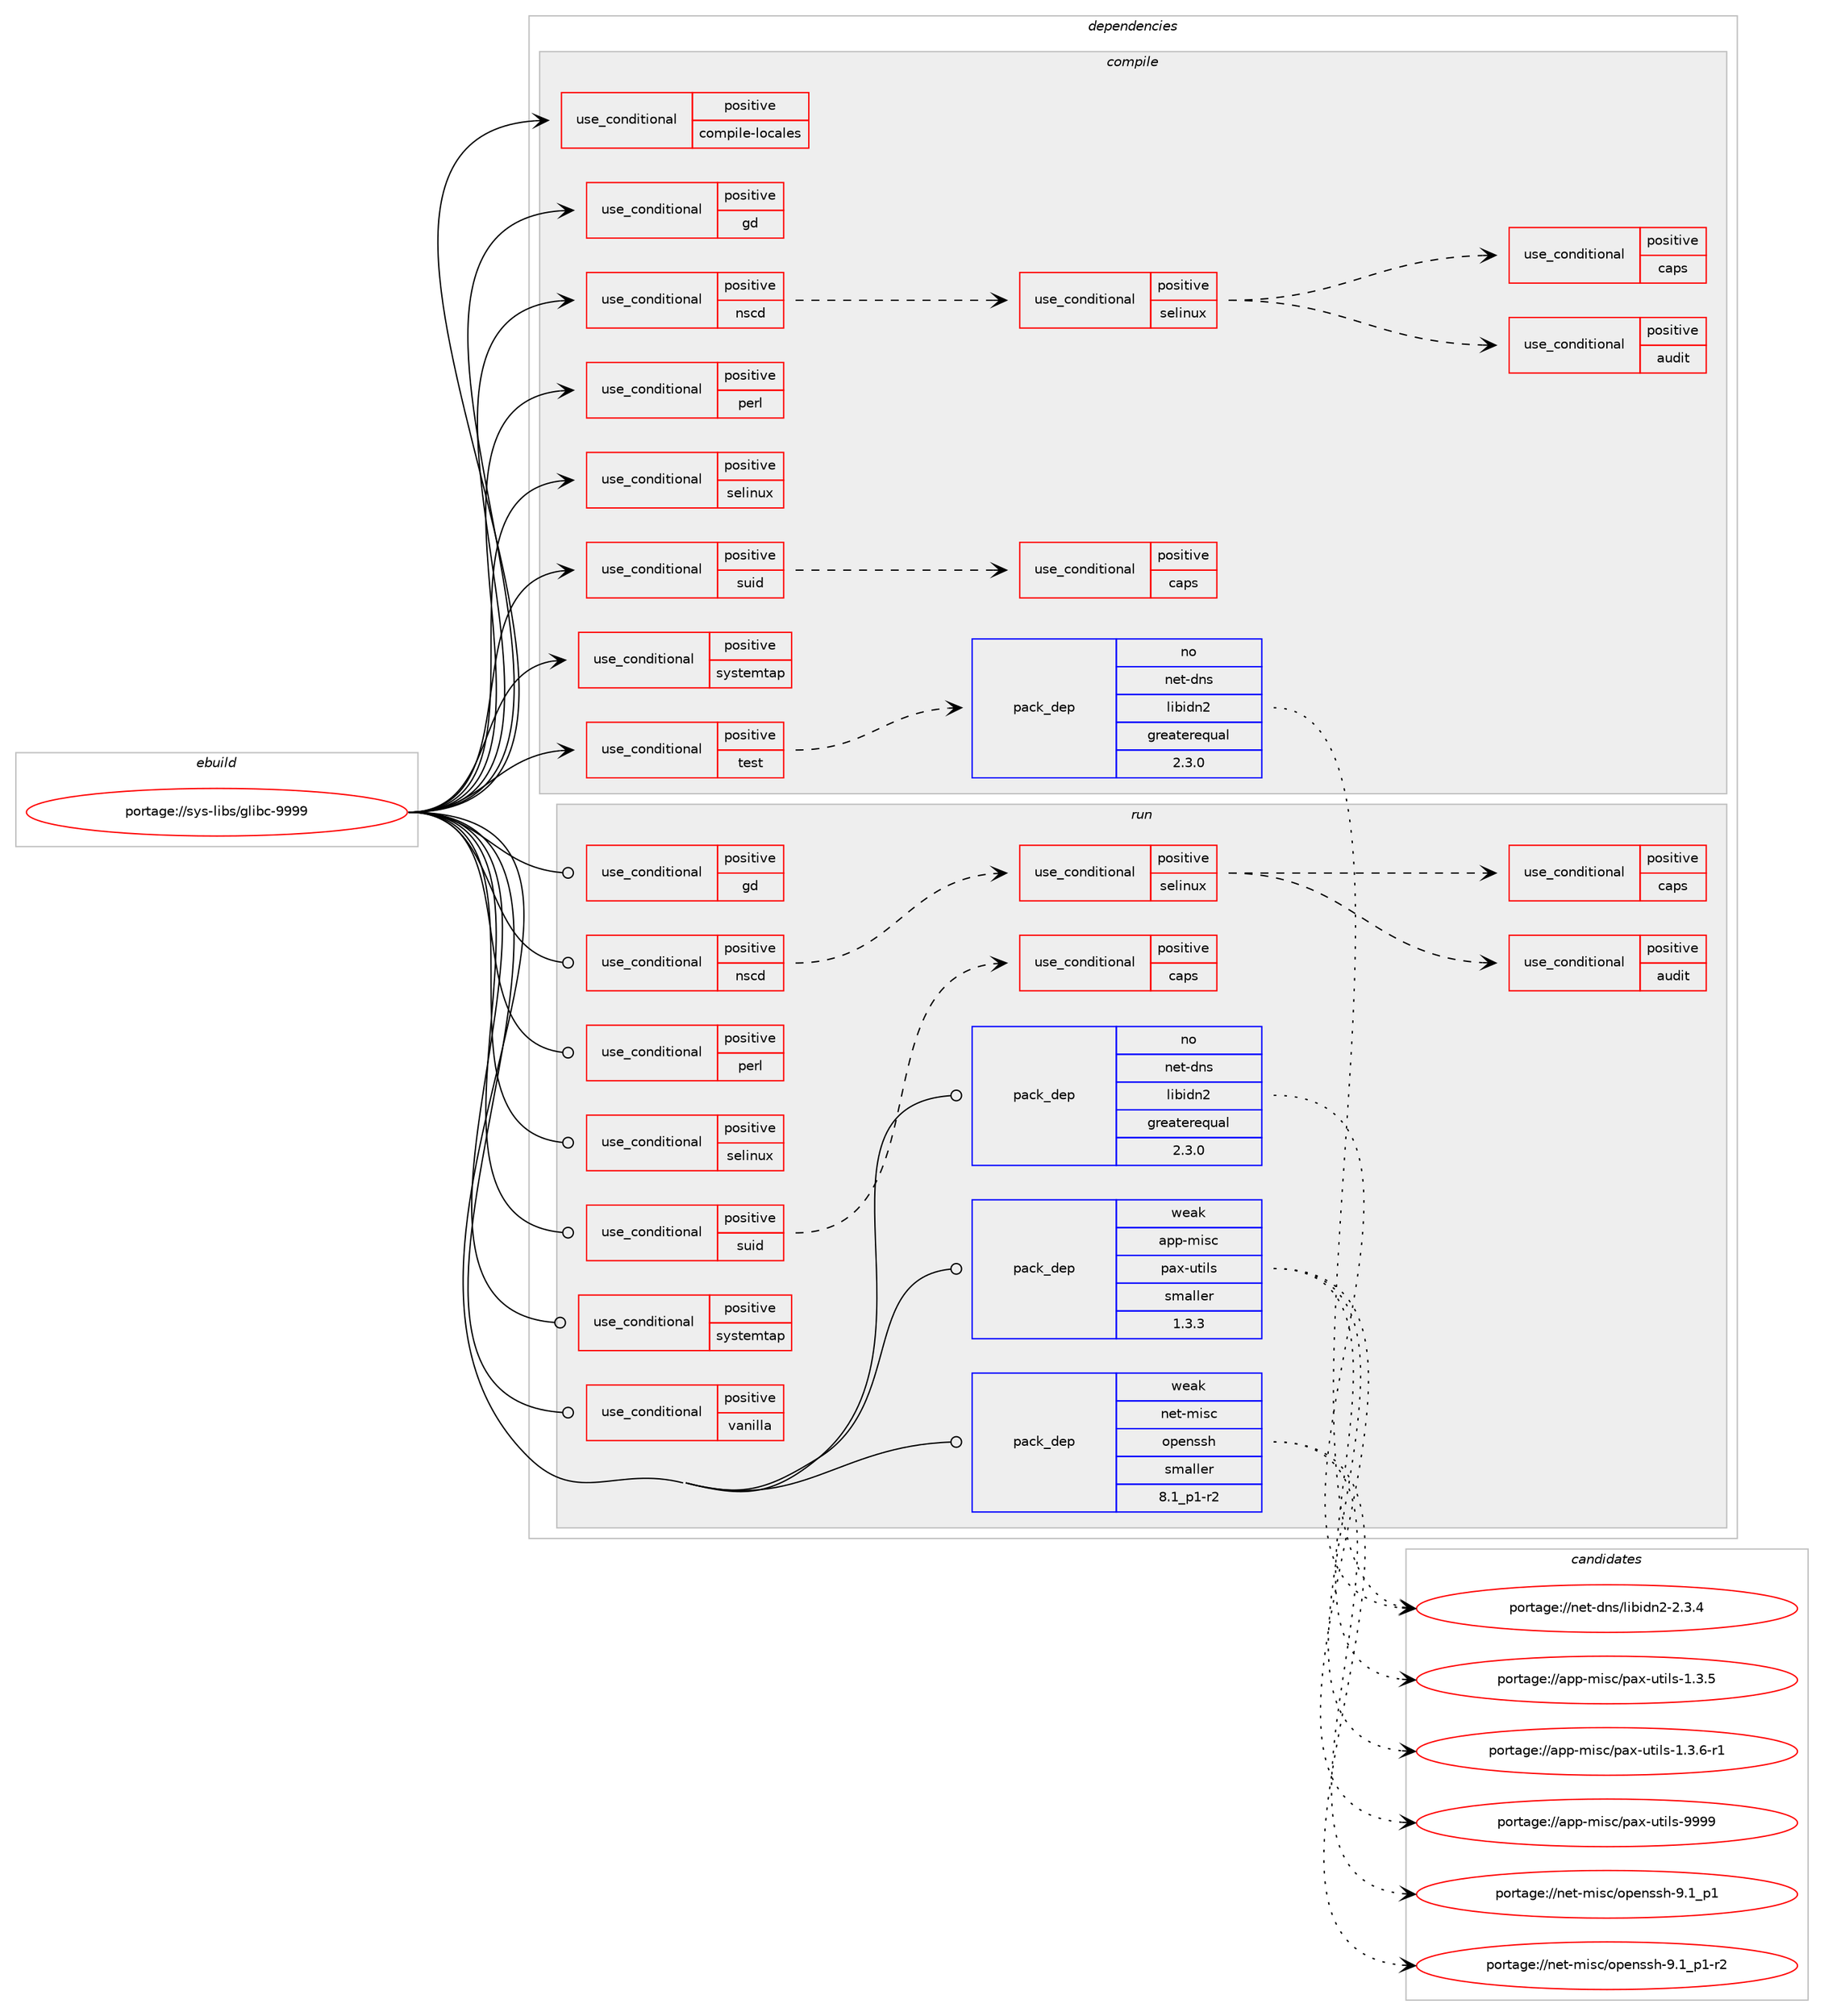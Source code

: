 digraph prolog {

# *************
# Graph options
# *************

newrank=true;
concentrate=true;
compound=true;
graph [rankdir=LR,fontname=Helvetica,fontsize=10,ranksep=1.5];#, ranksep=2.5, nodesep=0.2];
edge  [arrowhead=vee];
node  [fontname=Helvetica,fontsize=10];

# **********
# The ebuild
# **********

subgraph cluster_leftcol {
color=gray;
rank=same;
label=<<i>ebuild</i>>;
id [label="portage://sys-libs/glibc-9999", color=red, width=4, href="../sys-libs/glibc-9999.svg"];
}

# ****************
# The dependencies
# ****************

subgraph cluster_midcol {
color=gray;
label=<<i>dependencies</i>>;
subgraph cluster_compile {
fillcolor="#eeeeee";
style=filled;
label=<<i>compile</i>>;
subgraph cond5498 {
dependency8404 [label=<<TABLE BORDER="0" CELLBORDER="1" CELLSPACING="0" CELLPADDING="4"><TR><TD ROWSPAN="3" CELLPADDING="10">use_conditional</TD></TR><TR><TD>positive</TD></TR><TR><TD>compile-locales</TD></TR></TABLE>>, shape=none, color=red];
# *** BEGIN UNKNOWN DEPENDENCY TYPE (TODO) ***
# dependency8404 -> package_dependency(portage://sys-libs/glibc-9999,install,no,app-arch,gzip,none,[,,],[],[])
# *** END UNKNOWN DEPENDENCY TYPE (TODO) ***

# *** BEGIN UNKNOWN DEPENDENCY TYPE (TODO) ***
# dependency8404 -> package_dependency(portage://sys-libs/glibc-9999,install,no,sys-apps,grep,none,[,,],[],[])
# *** END UNKNOWN DEPENDENCY TYPE (TODO) ***

# *** BEGIN UNKNOWN DEPENDENCY TYPE (TODO) ***
# dependency8404 -> package_dependency(portage://sys-libs/glibc-9999,install,no,app-alternatives,awk,none,[,,],[],[])
# *** END UNKNOWN DEPENDENCY TYPE (TODO) ***

}
id:e -> dependency8404:w [weight=20,style="solid",arrowhead="vee"];
subgraph cond5499 {
dependency8405 [label=<<TABLE BORDER="0" CELLBORDER="1" CELLSPACING="0" CELLPADDING="4"><TR><TD ROWSPAN="3" CELLPADDING="10">use_conditional</TD></TR><TR><TD>positive</TD></TR><TR><TD>gd</TD></TR></TABLE>>, shape=none, color=red];
# *** BEGIN UNKNOWN DEPENDENCY TYPE (TODO) ***
# dependency8405 -> package_dependency(portage://sys-libs/glibc-9999,install,no,media-libs,gd,none,[,,],[slot(2),equal],[])
# *** END UNKNOWN DEPENDENCY TYPE (TODO) ***

}
id:e -> dependency8405:w [weight=20,style="solid",arrowhead="vee"];
subgraph cond5500 {
dependency8406 [label=<<TABLE BORDER="0" CELLBORDER="1" CELLSPACING="0" CELLPADDING="4"><TR><TD ROWSPAN="3" CELLPADDING="10">use_conditional</TD></TR><TR><TD>positive</TD></TR><TR><TD>nscd</TD></TR></TABLE>>, shape=none, color=red];
subgraph cond5501 {
dependency8407 [label=<<TABLE BORDER="0" CELLBORDER="1" CELLSPACING="0" CELLPADDING="4"><TR><TD ROWSPAN="3" CELLPADDING="10">use_conditional</TD></TR><TR><TD>positive</TD></TR><TR><TD>selinux</TD></TR></TABLE>>, shape=none, color=red];
subgraph cond5502 {
dependency8408 [label=<<TABLE BORDER="0" CELLBORDER="1" CELLSPACING="0" CELLPADDING="4"><TR><TD ROWSPAN="3" CELLPADDING="10">use_conditional</TD></TR><TR><TD>positive</TD></TR><TR><TD>audit</TD></TR></TABLE>>, shape=none, color=red];
# *** BEGIN UNKNOWN DEPENDENCY TYPE (TODO) ***
# dependency8408 -> package_dependency(portage://sys-libs/glibc-9999,install,no,sys-process,audit,none,[,,],[],[])
# *** END UNKNOWN DEPENDENCY TYPE (TODO) ***

}
dependency8407:e -> dependency8408:w [weight=20,style="dashed",arrowhead="vee"];
subgraph cond5503 {
dependency8409 [label=<<TABLE BORDER="0" CELLBORDER="1" CELLSPACING="0" CELLPADDING="4"><TR><TD ROWSPAN="3" CELLPADDING="10">use_conditional</TD></TR><TR><TD>positive</TD></TR><TR><TD>caps</TD></TR></TABLE>>, shape=none, color=red];
# *** BEGIN UNKNOWN DEPENDENCY TYPE (TODO) ***
# dependency8409 -> package_dependency(portage://sys-libs/glibc-9999,install,no,sys-libs,libcap,none,[,,],[],[])
# *** END UNKNOWN DEPENDENCY TYPE (TODO) ***

}
dependency8407:e -> dependency8409:w [weight=20,style="dashed",arrowhead="vee"];
}
dependency8406:e -> dependency8407:w [weight=20,style="dashed",arrowhead="vee"];
}
id:e -> dependency8406:w [weight=20,style="solid",arrowhead="vee"];
subgraph cond5504 {
dependency8410 [label=<<TABLE BORDER="0" CELLBORDER="1" CELLSPACING="0" CELLPADDING="4"><TR><TD ROWSPAN="3" CELLPADDING="10">use_conditional</TD></TR><TR><TD>positive</TD></TR><TR><TD>perl</TD></TR></TABLE>>, shape=none, color=red];
# *** BEGIN UNKNOWN DEPENDENCY TYPE (TODO) ***
# dependency8410 -> package_dependency(portage://sys-libs/glibc-9999,install,no,dev-lang,perl,none,[,,],[],[])
# *** END UNKNOWN DEPENDENCY TYPE (TODO) ***

}
id:e -> dependency8410:w [weight=20,style="solid",arrowhead="vee"];
subgraph cond5505 {
dependency8411 [label=<<TABLE BORDER="0" CELLBORDER="1" CELLSPACING="0" CELLPADDING="4"><TR><TD ROWSPAN="3" CELLPADDING="10">use_conditional</TD></TR><TR><TD>positive</TD></TR><TR><TD>selinux</TD></TR></TABLE>>, shape=none, color=red];
# *** BEGIN UNKNOWN DEPENDENCY TYPE (TODO) ***
# dependency8411 -> package_dependency(portage://sys-libs/glibc-9999,install,no,sys-libs,libselinux,none,[,,],[],[])
# *** END UNKNOWN DEPENDENCY TYPE (TODO) ***

}
id:e -> dependency8411:w [weight=20,style="solid",arrowhead="vee"];
subgraph cond5506 {
dependency8412 [label=<<TABLE BORDER="0" CELLBORDER="1" CELLSPACING="0" CELLPADDING="4"><TR><TD ROWSPAN="3" CELLPADDING="10">use_conditional</TD></TR><TR><TD>positive</TD></TR><TR><TD>suid</TD></TR></TABLE>>, shape=none, color=red];
subgraph cond5507 {
dependency8413 [label=<<TABLE BORDER="0" CELLBORDER="1" CELLSPACING="0" CELLPADDING="4"><TR><TD ROWSPAN="3" CELLPADDING="10">use_conditional</TD></TR><TR><TD>positive</TD></TR><TR><TD>caps</TD></TR></TABLE>>, shape=none, color=red];
# *** BEGIN UNKNOWN DEPENDENCY TYPE (TODO) ***
# dependency8413 -> package_dependency(portage://sys-libs/glibc-9999,install,no,sys-libs,libcap,none,[,,],[],[])
# *** END UNKNOWN DEPENDENCY TYPE (TODO) ***

}
dependency8412:e -> dependency8413:w [weight=20,style="dashed",arrowhead="vee"];
}
id:e -> dependency8412:w [weight=20,style="solid",arrowhead="vee"];
subgraph cond5508 {
dependency8414 [label=<<TABLE BORDER="0" CELLBORDER="1" CELLSPACING="0" CELLPADDING="4"><TR><TD ROWSPAN="3" CELLPADDING="10">use_conditional</TD></TR><TR><TD>positive</TD></TR><TR><TD>systemtap</TD></TR></TABLE>>, shape=none, color=red];
# *** BEGIN UNKNOWN DEPENDENCY TYPE (TODO) ***
# dependency8414 -> package_dependency(portage://sys-libs/glibc-9999,install,no,dev-util,systemtap,none,[,,],[],[])
# *** END UNKNOWN DEPENDENCY TYPE (TODO) ***

}
id:e -> dependency8414:w [weight=20,style="solid",arrowhead="vee"];
subgraph cond5509 {
dependency8415 [label=<<TABLE BORDER="0" CELLBORDER="1" CELLSPACING="0" CELLPADDING="4"><TR><TD ROWSPAN="3" CELLPADDING="10">use_conditional</TD></TR><TR><TD>positive</TD></TR><TR><TD>test</TD></TR></TABLE>>, shape=none, color=red];
subgraph pack2841 {
dependency8416 [label=<<TABLE BORDER="0" CELLBORDER="1" CELLSPACING="0" CELLPADDING="4" WIDTH="220"><TR><TD ROWSPAN="6" CELLPADDING="30">pack_dep</TD></TR><TR><TD WIDTH="110">no</TD></TR><TR><TD>net-dns</TD></TR><TR><TD>libidn2</TD></TR><TR><TD>greaterequal</TD></TR><TR><TD>2.3.0</TD></TR></TABLE>>, shape=none, color=blue];
}
dependency8415:e -> dependency8416:w [weight=20,style="dashed",arrowhead="vee"];
}
id:e -> dependency8415:w [weight=20,style="solid",arrowhead="vee"];
# *** BEGIN UNKNOWN DEPENDENCY TYPE (TODO) ***
# id -> package_dependency(portage://sys-libs/glibc-9999,install,no,virtual,os-headers,none,[,,],[],[])
# *** END UNKNOWN DEPENDENCY TYPE (TODO) ***

}
subgraph cluster_compileandrun {
fillcolor="#eeeeee";
style=filled;
label=<<i>compile and run</i>>;
}
subgraph cluster_run {
fillcolor="#eeeeee";
style=filled;
label=<<i>run</i>>;
subgraph cond5510 {
dependency8417 [label=<<TABLE BORDER="0" CELLBORDER="1" CELLSPACING="0" CELLPADDING="4"><TR><TD ROWSPAN="3" CELLPADDING="10">use_conditional</TD></TR><TR><TD>positive</TD></TR><TR><TD>gd</TD></TR></TABLE>>, shape=none, color=red];
# *** BEGIN UNKNOWN DEPENDENCY TYPE (TODO) ***
# dependency8417 -> package_dependency(portage://sys-libs/glibc-9999,run,no,media-libs,gd,none,[,,],[slot(2),equal],[])
# *** END UNKNOWN DEPENDENCY TYPE (TODO) ***

}
id:e -> dependency8417:w [weight=20,style="solid",arrowhead="odot"];
subgraph cond5511 {
dependency8418 [label=<<TABLE BORDER="0" CELLBORDER="1" CELLSPACING="0" CELLPADDING="4"><TR><TD ROWSPAN="3" CELLPADDING="10">use_conditional</TD></TR><TR><TD>positive</TD></TR><TR><TD>nscd</TD></TR></TABLE>>, shape=none, color=red];
subgraph cond5512 {
dependency8419 [label=<<TABLE BORDER="0" CELLBORDER="1" CELLSPACING="0" CELLPADDING="4"><TR><TD ROWSPAN="3" CELLPADDING="10">use_conditional</TD></TR><TR><TD>positive</TD></TR><TR><TD>selinux</TD></TR></TABLE>>, shape=none, color=red];
subgraph cond5513 {
dependency8420 [label=<<TABLE BORDER="0" CELLBORDER="1" CELLSPACING="0" CELLPADDING="4"><TR><TD ROWSPAN="3" CELLPADDING="10">use_conditional</TD></TR><TR><TD>positive</TD></TR><TR><TD>audit</TD></TR></TABLE>>, shape=none, color=red];
# *** BEGIN UNKNOWN DEPENDENCY TYPE (TODO) ***
# dependency8420 -> package_dependency(portage://sys-libs/glibc-9999,run,no,sys-process,audit,none,[,,],[],[])
# *** END UNKNOWN DEPENDENCY TYPE (TODO) ***

}
dependency8419:e -> dependency8420:w [weight=20,style="dashed",arrowhead="vee"];
subgraph cond5514 {
dependency8421 [label=<<TABLE BORDER="0" CELLBORDER="1" CELLSPACING="0" CELLPADDING="4"><TR><TD ROWSPAN="3" CELLPADDING="10">use_conditional</TD></TR><TR><TD>positive</TD></TR><TR><TD>caps</TD></TR></TABLE>>, shape=none, color=red];
# *** BEGIN UNKNOWN DEPENDENCY TYPE (TODO) ***
# dependency8421 -> package_dependency(portage://sys-libs/glibc-9999,run,no,sys-libs,libcap,none,[,,],[],[])
# *** END UNKNOWN DEPENDENCY TYPE (TODO) ***

}
dependency8419:e -> dependency8421:w [weight=20,style="dashed",arrowhead="vee"];
}
dependency8418:e -> dependency8419:w [weight=20,style="dashed",arrowhead="vee"];
}
id:e -> dependency8418:w [weight=20,style="solid",arrowhead="odot"];
subgraph cond5515 {
dependency8422 [label=<<TABLE BORDER="0" CELLBORDER="1" CELLSPACING="0" CELLPADDING="4"><TR><TD ROWSPAN="3" CELLPADDING="10">use_conditional</TD></TR><TR><TD>positive</TD></TR><TR><TD>perl</TD></TR></TABLE>>, shape=none, color=red];
# *** BEGIN UNKNOWN DEPENDENCY TYPE (TODO) ***
# dependency8422 -> package_dependency(portage://sys-libs/glibc-9999,run,no,dev-lang,perl,none,[,,],[],[])
# *** END UNKNOWN DEPENDENCY TYPE (TODO) ***

}
id:e -> dependency8422:w [weight=20,style="solid",arrowhead="odot"];
subgraph cond5516 {
dependency8423 [label=<<TABLE BORDER="0" CELLBORDER="1" CELLSPACING="0" CELLPADDING="4"><TR><TD ROWSPAN="3" CELLPADDING="10">use_conditional</TD></TR><TR><TD>positive</TD></TR><TR><TD>selinux</TD></TR></TABLE>>, shape=none, color=red];
# *** BEGIN UNKNOWN DEPENDENCY TYPE (TODO) ***
# dependency8423 -> package_dependency(portage://sys-libs/glibc-9999,run,no,sys-libs,libselinux,none,[,,],[],[])
# *** END UNKNOWN DEPENDENCY TYPE (TODO) ***

}
id:e -> dependency8423:w [weight=20,style="solid",arrowhead="odot"];
subgraph cond5517 {
dependency8424 [label=<<TABLE BORDER="0" CELLBORDER="1" CELLSPACING="0" CELLPADDING="4"><TR><TD ROWSPAN="3" CELLPADDING="10">use_conditional</TD></TR><TR><TD>positive</TD></TR><TR><TD>suid</TD></TR></TABLE>>, shape=none, color=red];
subgraph cond5518 {
dependency8425 [label=<<TABLE BORDER="0" CELLBORDER="1" CELLSPACING="0" CELLPADDING="4"><TR><TD ROWSPAN="3" CELLPADDING="10">use_conditional</TD></TR><TR><TD>positive</TD></TR><TR><TD>caps</TD></TR></TABLE>>, shape=none, color=red];
# *** BEGIN UNKNOWN DEPENDENCY TYPE (TODO) ***
# dependency8425 -> package_dependency(portage://sys-libs/glibc-9999,run,no,sys-libs,libcap,none,[,,],[],[])
# *** END UNKNOWN DEPENDENCY TYPE (TODO) ***

}
dependency8424:e -> dependency8425:w [weight=20,style="dashed",arrowhead="vee"];
}
id:e -> dependency8424:w [weight=20,style="solid",arrowhead="odot"];
subgraph cond5519 {
dependency8426 [label=<<TABLE BORDER="0" CELLBORDER="1" CELLSPACING="0" CELLPADDING="4"><TR><TD ROWSPAN="3" CELLPADDING="10">use_conditional</TD></TR><TR><TD>positive</TD></TR><TR><TD>systemtap</TD></TR></TABLE>>, shape=none, color=red];
# *** BEGIN UNKNOWN DEPENDENCY TYPE (TODO) ***
# dependency8426 -> package_dependency(portage://sys-libs/glibc-9999,run,no,dev-util,systemtap,none,[,,],[],[])
# *** END UNKNOWN DEPENDENCY TYPE (TODO) ***

}
id:e -> dependency8426:w [weight=20,style="solid",arrowhead="odot"];
subgraph cond5520 {
dependency8427 [label=<<TABLE BORDER="0" CELLBORDER="1" CELLSPACING="0" CELLPADDING="4"><TR><TD ROWSPAN="3" CELLPADDING="10">use_conditional</TD></TR><TR><TD>positive</TD></TR><TR><TD>vanilla</TD></TR></TABLE>>, shape=none, color=red];
# *** BEGIN UNKNOWN DEPENDENCY TYPE (TODO) ***
# dependency8427 -> package_dependency(portage://sys-libs/glibc-9999,run,weak,sys-libs,timezone-data,none,[,,],[],[])
# *** END UNKNOWN DEPENDENCY TYPE (TODO) ***

}
id:e -> dependency8427:w [weight=20,style="solid",arrowhead="odot"];
# *** BEGIN UNKNOWN DEPENDENCY TYPE (TODO) ***
# id -> package_dependency(portage://sys-libs/glibc-9999,run,no,app-alternatives,awk,none,[,,],[],[])
# *** END UNKNOWN DEPENDENCY TYPE (TODO) ***

# *** BEGIN UNKNOWN DEPENDENCY TYPE (TODO) ***
# id -> package_dependency(portage://sys-libs/glibc-9999,run,no,app-arch,gzip,none,[,,],[],[])
# *** END UNKNOWN DEPENDENCY TYPE (TODO) ***

subgraph pack2842 {
dependency8428 [label=<<TABLE BORDER="0" CELLBORDER="1" CELLSPACING="0" CELLPADDING="4" WIDTH="220"><TR><TD ROWSPAN="6" CELLPADDING="30">pack_dep</TD></TR><TR><TD WIDTH="110">no</TD></TR><TR><TD>net-dns</TD></TR><TR><TD>libidn2</TD></TR><TR><TD>greaterequal</TD></TR><TR><TD>2.3.0</TD></TR></TABLE>>, shape=none, color=blue];
}
id:e -> dependency8428:w [weight=20,style="solid",arrowhead="odot"];
# *** BEGIN UNKNOWN DEPENDENCY TYPE (TODO) ***
# id -> package_dependency(portage://sys-libs/glibc-9999,run,no,sys-apps,gentoo-functions,none,[,,],[],[])
# *** END UNKNOWN DEPENDENCY TYPE (TODO) ***

# *** BEGIN UNKNOWN DEPENDENCY TYPE (TODO) ***
# id -> package_dependency(portage://sys-libs/glibc-9999,run,no,sys-apps,grep,none,[,,],[],[])
# *** END UNKNOWN DEPENDENCY TYPE (TODO) ***

subgraph pack2843 {
dependency8429 [label=<<TABLE BORDER="0" CELLBORDER="1" CELLSPACING="0" CELLPADDING="4" WIDTH="220"><TR><TD ROWSPAN="6" CELLPADDING="30">pack_dep</TD></TR><TR><TD WIDTH="110">weak</TD></TR><TR><TD>app-misc</TD></TR><TR><TD>pax-utils</TD></TR><TR><TD>smaller</TD></TR><TR><TD>1.3.3</TD></TR></TABLE>>, shape=none, color=blue];
}
id:e -> dependency8429:w [weight=20,style="solid",arrowhead="odot"];
subgraph pack2844 {
dependency8430 [label=<<TABLE BORDER="0" CELLBORDER="1" CELLSPACING="0" CELLPADDING="4" WIDTH="220"><TR><TD ROWSPAN="6" CELLPADDING="30">pack_dep</TD></TR><TR><TD WIDTH="110">weak</TD></TR><TR><TD>net-misc</TD></TR><TR><TD>openssh</TD></TR><TR><TD>smaller</TD></TR><TR><TD>8.1_p1-r2</TD></TR></TABLE>>, shape=none, color=blue];
}
id:e -> dependency8430:w [weight=20,style="solid",arrowhead="odot"];
}
}

# **************
# The candidates
# **************

subgraph cluster_choices {
rank=same;
color=gray;
label=<<i>candidates</i>>;

subgraph choice2841 {
color=black;
nodesep=1;
choice11010111645100110115471081059810510011050455046514652 [label="portage://net-dns/libidn2-2.3.4", color=red, width=4,href="../net-dns/libidn2-2.3.4.svg"];
dependency8416:e -> choice11010111645100110115471081059810510011050455046514652:w [style=dotted,weight="100"];
}
subgraph choice2842 {
color=black;
nodesep=1;
choice11010111645100110115471081059810510011050455046514652 [label="portage://net-dns/libidn2-2.3.4", color=red, width=4,href="../net-dns/libidn2-2.3.4.svg"];
dependency8428:e -> choice11010111645100110115471081059810510011050455046514652:w [style=dotted,weight="100"];
}
subgraph choice2843 {
color=black;
nodesep=1;
choice971121124510910511599471129712045117116105108115454946514653 [label="portage://app-misc/pax-utils-1.3.5", color=red, width=4,href="../app-misc/pax-utils-1.3.5.svg"];
choice9711211245109105115994711297120451171161051081154549465146544511449 [label="portage://app-misc/pax-utils-1.3.6-r1", color=red, width=4,href="../app-misc/pax-utils-1.3.6-r1.svg"];
choice9711211245109105115994711297120451171161051081154557575757 [label="portage://app-misc/pax-utils-9999", color=red, width=4,href="../app-misc/pax-utils-9999.svg"];
dependency8429:e -> choice971121124510910511599471129712045117116105108115454946514653:w [style=dotted,weight="100"];
dependency8429:e -> choice9711211245109105115994711297120451171161051081154549465146544511449:w [style=dotted,weight="100"];
dependency8429:e -> choice9711211245109105115994711297120451171161051081154557575757:w [style=dotted,weight="100"];
}
subgraph choice2844 {
color=black;
nodesep=1;
choice110101116451091051159947111112101110115115104455746499511249 [label="portage://net-misc/openssh-9.1_p1", color=red, width=4,href="../net-misc/openssh-9.1_p1.svg"];
choice1101011164510910511599471111121011101151151044557464995112494511450 [label="portage://net-misc/openssh-9.1_p1-r2", color=red, width=4,href="../net-misc/openssh-9.1_p1-r2.svg"];
dependency8430:e -> choice110101116451091051159947111112101110115115104455746499511249:w [style=dotted,weight="100"];
dependency8430:e -> choice1101011164510910511599471111121011101151151044557464995112494511450:w [style=dotted,weight="100"];
}
}

}
